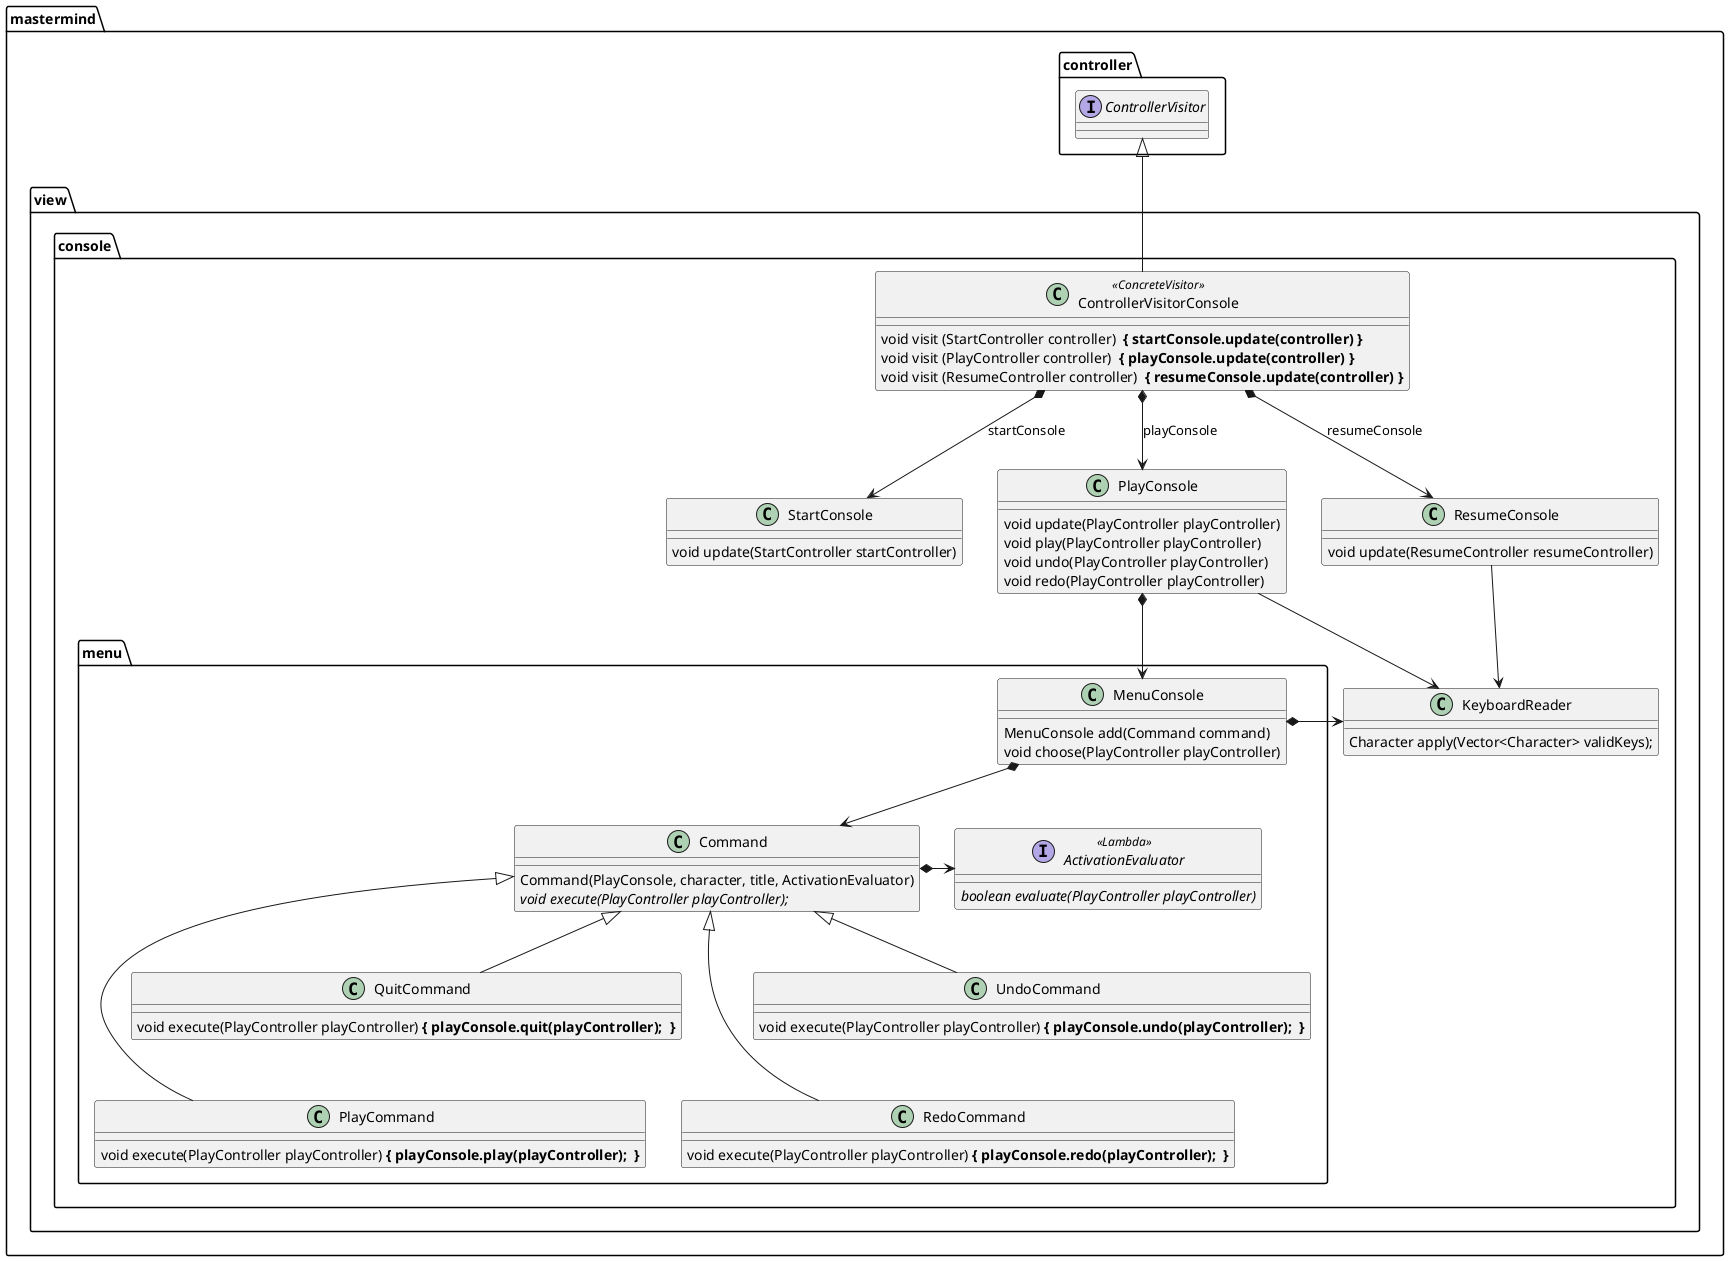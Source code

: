 @startuml

package mastermind.controller {
   interface ControllerVisitor
}

package mastermind.view.console {
   class KeyboardReader {
       Character apply(Vector<Character> validKeys);
   }

   class ControllerVisitorConsole <<ConcreteVisitor>> {
       void visit (StartController controller) <b> { startConsole.update(controller) }</b>
       void visit (PlayController controller) <b> { playConsole.update(controller) }</b>
       void visit (ResumeController controller) <b> { resumeConsole.update(controller) }</b>
   }

   class StartConsole  {
       void update(StartController startController)
   }
   class PlayConsole {
       void update(PlayController playController)
       void play(PlayController playController)
       void undo(PlayController playController)
       void redo(PlayController playController)
   }
   class ResumeConsole {
       void update(ResumeController resumeController)
   }

   namespace mastermind.view.console.menu {
      interface ActivationEvaluator <<Lambda>>{
         {abstract} boolean evaluate(PlayController playController)
      }

      class MenuConsole {
         MenuConsole add(Command command)
         void choose(PlayController playController)
      }
      class Command {
         Command(PlayConsole, character, title, ActivationEvaluator)
         {abstract} void execute(PlayController playController);
      }

      MenuConsole *--> Command

      Command *-right-> ActivationEvaluator
      Command <|--- PlayCommand
      Command <|-- QuitCommand
      Command <|--- RedoCommand
      Command <|-- UndoCommand

      class PlayCommand {
         void execute(PlayController playController) <b>{ playConsole.play(playController);  }</b>
      }

      class QuitCommand {
         void execute(PlayController playController) <b>{ playConsole.quit(playController);  }</b>
      }

      class RedoCommand {
         void execute(PlayController playController) <b>{ playConsole.redo(playController);  }</b>
      }

      class UndoCommand {
         void execute(PlayController playController) <b>{ playConsole.undo(playController);  }</b>
      }
   }

   mastermind.view.console.menu.MenuConsole *-left-> KeyboardReader

   PlayConsole *--> mastermind.view.console.menu.MenuConsole
}

ControllerVisitor <|-- ControllerVisitorConsole

ControllerVisitorConsole *--> StartConsole : startConsole
ControllerVisitorConsole *--> PlayConsole : playConsole
ControllerVisitorConsole *--> ResumeConsole : resumeConsole

PlayConsole --> KeyboardReader
ResumeConsole --> KeyboardReader

@enduml




